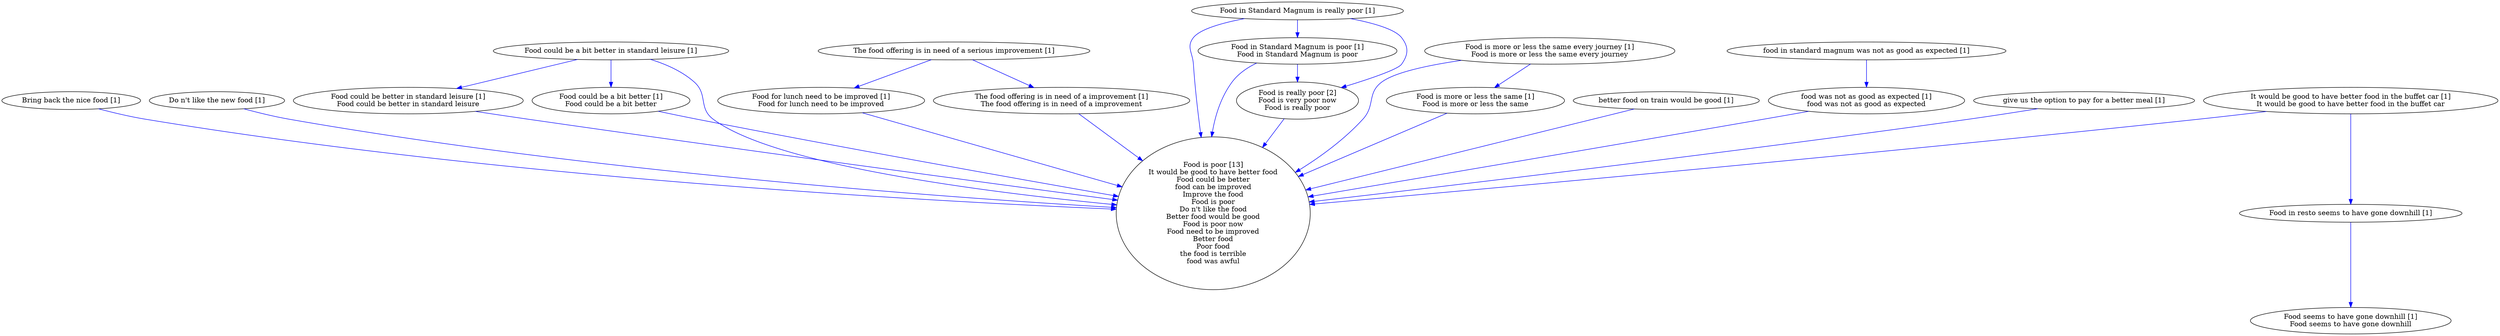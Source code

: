 digraph collapsedGraph {
"Food is really poor [2]\nFood is very poor now\nFood is really poor""Food is poor [13]\nIt would be good to have better food\nFood could be better\nfood can be improved\nImprove the food\nFood is poor\nDo n't like the food\nBetter food would be good\nFood is poor now\nFood need to be improved\nBetter food\nPoor food\nthe food is terrible\nfood was awful""Bring back the nice food [1]""Do n't like the new food [1]""Food could be a bit better in standard leisure [1]""Food could be better in standard leisure [1]\nFood could be better in standard leisure""Food could be a bit better [1]\nFood could be a bit better""Food for lunch need to be improved [1]\nFood for lunch need to be improved""Food in Standard Magnum is really poor [1]""Food in Standard Magnum is poor [1]\nFood in Standard Magnum is poor""Food in resto seems to have gone downhill [1]""Food seems to have gone downhill [1]\nFood seems to have gone downhill""Food is more or less the same every journey [1]\nFood is more or less the same every journey""Food is more or less the same [1]\nFood is more or less the same""It would be good to have better food in the buffet car [1]\nIt would be good to have better food in the buffet car""The food offering is in need of a serious improvement [1]""The food offering is in need of a improvement [1]\nThe food offering is in need of a improvement""better food on train would be good [1]""food in standard magnum was not as good as expected [1]""food was not as good as expected [1]\nfood was not as good as expected""give us the option to pay for a better meal [1]""Bring back the nice food [1]" -> "Food is poor [13]\nIt would be good to have better food\nFood could be better\nfood can be improved\nImprove the food\nFood is poor\nDo n't like the food\nBetter food would be good\nFood is poor now\nFood need to be improved\nBetter food\nPoor food\nthe food is terrible\nfood was awful" [color=blue]
"Do n't like the new food [1]" -> "Food is poor [13]\nIt would be good to have better food\nFood could be better\nfood can be improved\nImprove the food\nFood is poor\nDo n't like the food\nBetter food would be good\nFood is poor now\nFood need to be improved\nBetter food\nPoor food\nthe food is terrible\nfood was awful" [color=blue]
"Food could be a bit better in standard leisure [1]" -> "Food could be better in standard leisure [1]\nFood could be better in standard leisure" [color=blue]
"Food could be a bit better in standard leisure [1]" -> "Food could be a bit better [1]\nFood could be a bit better" [color=blue]
"Food could be a bit better in standard leisure [1]" -> "Food is poor [13]\nIt would be good to have better food\nFood could be better\nfood can be improved\nImprove the food\nFood is poor\nDo n't like the food\nBetter food would be good\nFood is poor now\nFood need to be improved\nBetter food\nPoor food\nthe food is terrible\nfood was awful" [color=blue]
"Food could be better in standard leisure [1]\nFood could be better in standard leisure" -> "Food is poor [13]\nIt would be good to have better food\nFood could be better\nfood can be improved\nImprove the food\nFood is poor\nDo n't like the food\nBetter food would be good\nFood is poor now\nFood need to be improved\nBetter food\nPoor food\nthe food is terrible\nfood was awful" [color=blue]
"Food could be a bit better [1]\nFood could be a bit better" -> "Food is poor [13]\nIt would be good to have better food\nFood could be better\nfood can be improved\nImprove the food\nFood is poor\nDo n't like the food\nBetter food would be good\nFood is poor now\nFood need to be improved\nBetter food\nPoor food\nthe food is terrible\nfood was awful" [color=blue]
"Food in Standard Magnum is really poor [1]" -> "Food in Standard Magnum is poor [1]\nFood in Standard Magnum is poor" [color=blue]
"Food in Standard Magnum is really poor [1]" -> "Food is really poor [2]\nFood is very poor now\nFood is really poor" [color=blue]
"Food for lunch need to be improved [1]\nFood for lunch need to be improved" -> "Food is poor [13]\nIt would be good to have better food\nFood could be better\nfood can be improved\nImprove the food\nFood is poor\nDo n't like the food\nBetter food would be good\nFood is poor now\nFood need to be improved\nBetter food\nPoor food\nthe food is terrible\nfood was awful" [color=blue]
"Food in Standard Magnum is really poor [1]" -> "Food is poor [13]\nIt would be good to have better food\nFood could be better\nfood can be improved\nImprove the food\nFood is poor\nDo n't like the food\nBetter food would be good\nFood is poor now\nFood need to be improved\nBetter food\nPoor food\nthe food is terrible\nfood was awful" [color=blue]
"Food in Standard Magnum is poor [1]\nFood in Standard Magnum is poor" -> "Food is poor [13]\nIt would be good to have better food\nFood could be better\nfood can be improved\nImprove the food\nFood is poor\nDo n't like the food\nBetter food would be good\nFood is poor now\nFood need to be improved\nBetter food\nPoor food\nthe food is terrible\nfood was awful" [color=blue]
"Food is really poor [2]\nFood is very poor now\nFood is really poor" -> "Food is poor [13]\nIt would be good to have better food\nFood could be better\nfood can be improved\nImprove the food\nFood is poor\nDo n't like the food\nBetter food would be good\nFood is poor now\nFood need to be improved\nBetter food\nPoor food\nthe food is terrible\nfood was awful" [color=blue]
"Food in resto seems to have gone downhill [1]" -> "Food seems to have gone downhill [1]\nFood seems to have gone downhill" [color=blue]
"Food is more or less the same every journey [1]\nFood is more or less the same every journey" -> "Food is more or less the same [1]\nFood is more or less the same" [color=blue]
"Food is more or less the same [1]\nFood is more or less the same" -> "Food is poor [13]\nIt would be good to have better food\nFood could be better\nfood can be improved\nImprove the food\nFood is poor\nDo n't like the food\nBetter food would be good\nFood is poor now\nFood need to be improved\nBetter food\nPoor food\nthe food is terrible\nfood was awful" [color=blue]
"Food is more or less the same every journey [1]\nFood is more or less the same every journey" -> "Food is poor [13]\nIt would be good to have better food\nFood could be better\nfood can be improved\nImprove the food\nFood is poor\nDo n't like the food\nBetter food would be good\nFood is poor now\nFood need to be improved\nBetter food\nPoor food\nthe food is terrible\nfood was awful" [color=blue]
"Food in Standard Magnum is poor [1]\nFood in Standard Magnum is poor" -> "Food is really poor [2]\nFood is very poor now\nFood is really poor" [color=blue]
"It would be good to have better food in the buffet car [1]\nIt would be good to have better food in the buffet car" -> "Food in resto seems to have gone downhill [1]" [color=blue]
"The food offering is in need of a serious improvement [1]" -> "The food offering is in need of a improvement [1]\nThe food offering is in need of a improvement" [color=blue]
"The food offering is in need of a improvement [1]\nThe food offering is in need of a improvement" -> "Food is poor [13]\nIt would be good to have better food\nFood could be better\nfood can be improved\nImprove the food\nFood is poor\nDo n't like the food\nBetter food would be good\nFood is poor now\nFood need to be improved\nBetter food\nPoor food\nthe food is terrible\nfood was awful" [color=blue]
"The food offering is in need of a serious improvement [1]" -> "Food for lunch need to be improved [1]\nFood for lunch need to be improved" [color=blue]
"better food on train would be good [1]" -> "Food is poor [13]\nIt would be good to have better food\nFood could be better\nfood can be improved\nImprove the food\nFood is poor\nDo n't like the food\nBetter food would be good\nFood is poor now\nFood need to be improved\nBetter food\nPoor food\nthe food is terrible\nfood was awful" [color=blue]
"It would be good to have better food in the buffet car [1]\nIt would be good to have better food in the buffet car" -> "Food is poor [13]\nIt would be good to have better food\nFood could be better\nfood can be improved\nImprove the food\nFood is poor\nDo n't like the food\nBetter food would be good\nFood is poor now\nFood need to be improved\nBetter food\nPoor food\nthe food is terrible\nfood was awful" [color=blue]
"food in standard magnum was not as good as expected [1]" -> "food was not as good as expected [1]\nfood was not as good as expected" [color=blue]
"food was not as good as expected [1]\nfood was not as good as expected" -> "Food is poor [13]\nIt would be good to have better food\nFood could be better\nfood can be improved\nImprove the food\nFood is poor\nDo n't like the food\nBetter food would be good\nFood is poor now\nFood need to be improved\nBetter food\nPoor food\nthe food is terrible\nfood was awful" [color=blue]
"give us the option to pay for a better meal [1]" -> "Food is poor [13]\nIt would be good to have better food\nFood could be better\nfood can be improved\nImprove the food\nFood is poor\nDo n't like the food\nBetter food would be good\nFood is poor now\nFood need to be improved\nBetter food\nPoor food\nthe food is terrible\nfood was awful" [color=blue]
}